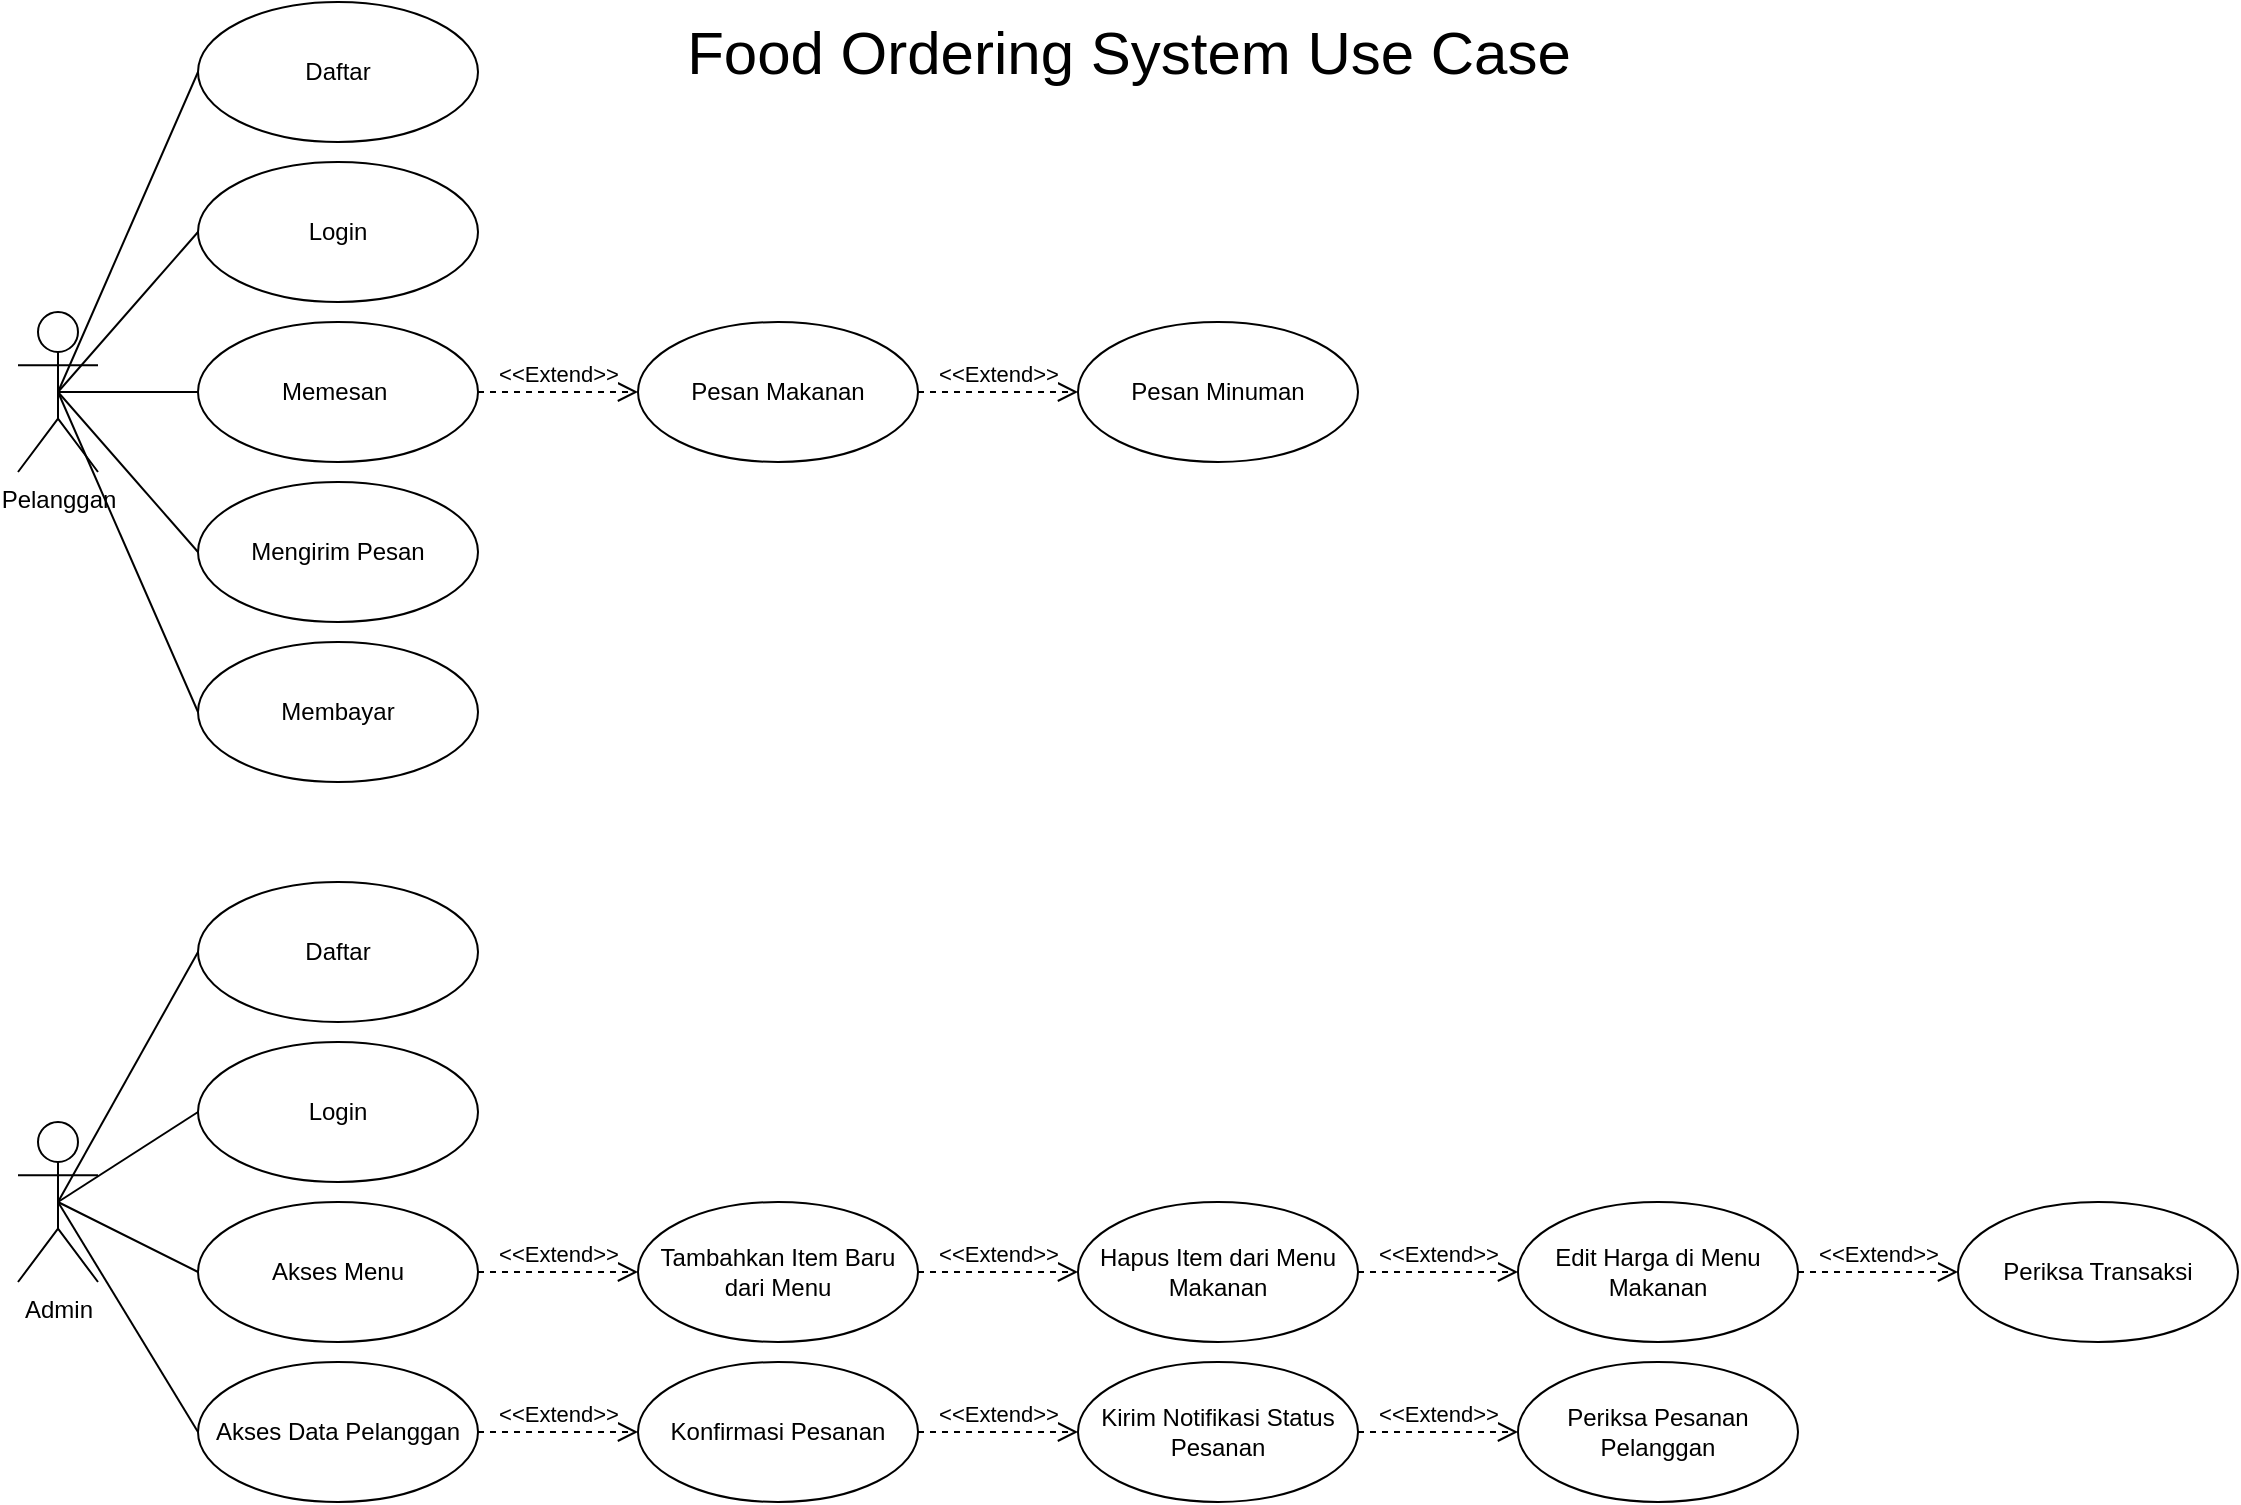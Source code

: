 <mxfile version="20.4.0" type="device"><diagram id="2dosV_XVVOFwTO-d4e_h" name="Page-1"><mxGraphModel dx="1929" dy="1022" grid="1" gridSize="10" guides="1" tooltips="1" connect="1" arrows="1" fold="1" page="1" pageScale="1" pageWidth="1169" pageHeight="827" math="0" shadow="0"><root><mxCell id="0"/><mxCell id="1" parent="0"/><mxCell id="s1u2W2MHz--OShbr5tpw-1" value="Admin" style="shape=umlActor;verticalLabelPosition=bottom;verticalAlign=top;html=1;" vertex="1" parent="1"><mxGeometry x="30" y="600" width="40" height="80" as="geometry"/></mxCell><mxCell id="s1u2W2MHz--OShbr5tpw-4" value="Pelanggan" style="shape=umlActor;verticalLabelPosition=bottom;verticalAlign=top;html=1;" vertex="1" parent="1"><mxGeometry x="30" y="195" width="40" height="80" as="geometry"/></mxCell><mxCell id="s1u2W2MHz--OShbr5tpw-5" value="Daftar" style="ellipse;whiteSpace=wrap;html=1;" vertex="1" parent="1"><mxGeometry x="120" y="40" width="140" height="70" as="geometry"/></mxCell><mxCell id="s1u2W2MHz--OShbr5tpw-6" value="Login" style="ellipse;whiteSpace=wrap;html=1;" vertex="1" parent="1"><mxGeometry x="120" y="120" width="140" height="70" as="geometry"/></mxCell><mxCell id="s1u2W2MHz--OShbr5tpw-7" value="Membayar" style="ellipse;whiteSpace=wrap;html=1;" vertex="1" parent="1"><mxGeometry x="120" y="360" width="140" height="70" as="geometry"/></mxCell><mxCell id="s1u2W2MHz--OShbr5tpw-8" value="Memesan&amp;nbsp;" style="ellipse;whiteSpace=wrap;html=1;" vertex="1" parent="1"><mxGeometry x="120" y="200" width="140" height="70" as="geometry"/></mxCell><mxCell id="s1u2W2MHz--OShbr5tpw-9" value="Mengirim Pesan" style="ellipse;whiteSpace=wrap;html=1;" vertex="1" parent="1"><mxGeometry x="120" y="280" width="140" height="70" as="geometry"/></mxCell><mxCell id="s1u2W2MHz--OShbr5tpw-10" value="Pesan Minuman" style="ellipse;whiteSpace=wrap;html=1;" vertex="1" parent="1"><mxGeometry x="560" y="200" width="140" height="70" as="geometry"/></mxCell><mxCell id="s1u2W2MHz--OShbr5tpw-11" value="Pesan Makanan" style="ellipse;whiteSpace=wrap;html=1;" vertex="1" parent="1"><mxGeometry x="340" y="200" width="140" height="70" as="geometry"/></mxCell><mxCell id="s1u2W2MHz--OShbr5tpw-13" value="" style="endArrow=none;html=1;rounded=0;exitX=0.5;exitY=0.5;exitDx=0;exitDy=0;exitPerimeter=0;entryX=0;entryY=0.5;entryDx=0;entryDy=0;" edge="1" parent="1" source="s1u2W2MHz--OShbr5tpw-4" target="s1u2W2MHz--OShbr5tpw-5"><mxGeometry width="50" height="50" relative="1" as="geometry"><mxPoint x="170" y="170" as="sourcePoint"/><mxPoint x="220" y="120" as="targetPoint"/></mxGeometry></mxCell><mxCell id="s1u2W2MHz--OShbr5tpw-14" value="" style="endArrow=none;html=1;rounded=0;exitX=0.5;exitY=0.5;exitDx=0;exitDy=0;exitPerimeter=0;entryX=0;entryY=0.5;entryDx=0;entryDy=0;" edge="1" parent="1" source="s1u2W2MHz--OShbr5tpw-4" target="s1u2W2MHz--OShbr5tpw-6"><mxGeometry width="50" height="50" relative="1" as="geometry"><mxPoint x="250" y="195" as="sourcePoint"/><mxPoint x="300" y="145" as="targetPoint"/></mxGeometry></mxCell><mxCell id="s1u2W2MHz--OShbr5tpw-15" value="" style="endArrow=none;html=1;rounded=0;exitX=0.5;exitY=0.5;exitDx=0;exitDy=0;exitPerimeter=0;entryX=0;entryY=0.5;entryDx=0;entryDy=0;" edge="1" parent="1" source="s1u2W2MHz--OShbr5tpw-4" target="s1u2W2MHz--OShbr5tpw-8"><mxGeometry width="50" height="50" relative="1" as="geometry"><mxPoint x="280" y="220" as="sourcePoint"/><mxPoint x="330" y="170" as="targetPoint"/></mxGeometry></mxCell><mxCell id="s1u2W2MHz--OShbr5tpw-16" value="" style="endArrow=none;html=1;rounded=0;exitX=0.5;exitY=0.5;exitDx=0;exitDy=0;exitPerimeter=0;entryX=0;entryY=0.5;entryDx=0;entryDy=0;" edge="1" parent="1" source="s1u2W2MHz--OShbr5tpw-4" target="s1u2W2MHz--OShbr5tpw-9"><mxGeometry width="50" height="50" relative="1" as="geometry"><mxPoint x="294" y="245" as="sourcePoint"/><mxPoint x="344" y="195" as="targetPoint"/></mxGeometry></mxCell><mxCell id="s1u2W2MHz--OShbr5tpw-17" value="" style="endArrow=none;html=1;rounded=0;exitX=0.5;exitY=0.5;exitDx=0;exitDy=0;exitPerimeter=0;entryX=0;entryY=0.5;entryDx=0;entryDy=0;" edge="1" parent="1" source="s1u2W2MHz--OShbr5tpw-4" target="s1u2W2MHz--OShbr5tpw-7"><mxGeometry width="50" height="50" relative="1" as="geometry"><mxPoint x="240" y="240" as="sourcePoint"/><mxPoint x="290" y="190" as="targetPoint"/></mxGeometry></mxCell><mxCell id="s1u2W2MHz--OShbr5tpw-18" value="&amp;lt;&amp;lt;Extend&amp;gt;&amp;gt;" style="html=1;verticalAlign=bottom;endArrow=open;dashed=1;endSize=8;rounded=0;exitX=1;exitY=0.5;exitDx=0;exitDy=0;entryX=0;entryY=0.5;entryDx=0;entryDy=0;" edge="1" parent="1" source="s1u2W2MHz--OShbr5tpw-8" target="s1u2W2MHz--OShbr5tpw-11"><mxGeometry relative="1" as="geometry"><mxPoint x="520" y="230" as="sourcePoint"/><mxPoint x="600" y="230.5" as="targetPoint"/></mxGeometry></mxCell><mxCell id="s1u2W2MHz--OShbr5tpw-19" value="&amp;lt;&amp;lt;Extend&amp;gt;&amp;gt;" style="html=1;verticalAlign=bottom;endArrow=open;dashed=1;endSize=8;rounded=0;entryX=0;entryY=0.5;entryDx=0;entryDy=0;exitX=1;exitY=0.5;exitDx=0;exitDy=0;" edge="1" parent="1" source="s1u2W2MHz--OShbr5tpw-11" target="s1u2W2MHz--OShbr5tpw-10"><mxGeometry relative="1" as="geometry"><mxPoint x="670" y="174.5" as="sourcePoint"/><mxPoint x="750" y="175" as="targetPoint"/></mxGeometry></mxCell><mxCell id="s1u2W2MHz--OShbr5tpw-20" value="Daftar" style="ellipse;whiteSpace=wrap;html=1;" vertex="1" parent="1"><mxGeometry x="120" y="480" width="140" height="70" as="geometry"/></mxCell><mxCell id="s1u2W2MHz--OShbr5tpw-21" value="Login" style="ellipse;whiteSpace=wrap;html=1;" vertex="1" parent="1"><mxGeometry x="120" y="560" width="140" height="70" as="geometry"/></mxCell><mxCell id="s1u2W2MHz--OShbr5tpw-22" value="Akses Menu" style="ellipse;whiteSpace=wrap;html=1;" vertex="1" parent="1"><mxGeometry x="120" y="640" width="140" height="70" as="geometry"/></mxCell><mxCell id="s1u2W2MHz--OShbr5tpw-23" value="Akses Data Pelanggan" style="ellipse;whiteSpace=wrap;html=1;" vertex="1" parent="1"><mxGeometry x="120" y="720" width="140" height="70" as="geometry"/></mxCell><mxCell id="s1u2W2MHz--OShbr5tpw-25" value="Tambahkan Item Baru dari Menu" style="ellipse;whiteSpace=wrap;html=1;" vertex="1" parent="1"><mxGeometry x="340" y="640" width="140" height="70" as="geometry"/></mxCell><mxCell id="s1u2W2MHz--OShbr5tpw-26" value="Edit Harga di Menu Makanan" style="ellipse;whiteSpace=wrap;html=1;" vertex="1" parent="1"><mxGeometry x="780" y="640" width="140" height="70" as="geometry"/></mxCell><mxCell id="s1u2W2MHz--OShbr5tpw-27" value="Hapus Item dari Menu Makanan" style="ellipse;whiteSpace=wrap;html=1;" vertex="1" parent="1"><mxGeometry x="560" y="640" width="140" height="70" as="geometry"/></mxCell><mxCell id="s1u2W2MHz--OShbr5tpw-28" value="Periksa Transaksi" style="ellipse;whiteSpace=wrap;html=1;" vertex="1" parent="1"><mxGeometry x="1000" y="640" width="140" height="70" as="geometry"/></mxCell><mxCell id="s1u2W2MHz--OShbr5tpw-29" value="Konfirmasi Pesanan" style="ellipse;whiteSpace=wrap;html=1;" vertex="1" parent="1"><mxGeometry x="340" y="720" width="140" height="70" as="geometry"/></mxCell><mxCell id="s1u2W2MHz--OShbr5tpw-30" value="Kirim Notifikasi Status Pesanan" style="ellipse;whiteSpace=wrap;html=1;" vertex="1" parent="1"><mxGeometry x="560" y="720" width="140" height="70" as="geometry"/></mxCell><mxCell id="s1u2W2MHz--OShbr5tpw-31" value="Periksa Pesanan Pelanggan" style="ellipse;whiteSpace=wrap;html=1;" vertex="1" parent="1"><mxGeometry x="780" y="720" width="140" height="70" as="geometry"/></mxCell><mxCell id="s1u2W2MHz--OShbr5tpw-32" value="" style="endArrow=none;html=1;rounded=0;exitX=0.5;exitY=0.5;exitDx=0;exitDy=0;exitPerimeter=0;entryX=0;entryY=0.5;entryDx=0;entryDy=0;" edge="1" parent="1" source="s1u2W2MHz--OShbr5tpw-1" target="s1u2W2MHz--OShbr5tpw-20"><mxGeometry width="50" height="50" relative="1" as="geometry"><mxPoint x="160" y="510" as="sourcePoint"/><mxPoint x="210" y="460" as="targetPoint"/></mxGeometry></mxCell><mxCell id="s1u2W2MHz--OShbr5tpw-33" value="" style="endArrow=none;html=1;rounded=0;exitX=0.5;exitY=0.5;exitDx=0;exitDy=0;exitPerimeter=0;entryX=0;entryY=0.5;entryDx=0;entryDy=0;" edge="1" parent="1" source="s1u2W2MHz--OShbr5tpw-1" target="s1u2W2MHz--OShbr5tpw-21"><mxGeometry width="50" height="50" relative="1" as="geometry"><mxPoint x="170" y="550" as="sourcePoint"/><mxPoint x="220" y="500" as="targetPoint"/></mxGeometry></mxCell><mxCell id="s1u2W2MHz--OShbr5tpw-34" value="" style="endArrow=none;html=1;rounded=0;exitX=0.5;exitY=0.5;exitDx=0;exitDy=0;exitPerimeter=0;entryX=0;entryY=0.5;entryDx=0;entryDy=0;" edge="1" parent="1" source="s1u2W2MHz--OShbr5tpw-1" target="s1u2W2MHz--OShbr5tpw-22"><mxGeometry width="50" height="50" relative="1" as="geometry"><mxPoint x="150" y="570" as="sourcePoint"/><mxPoint x="200" y="520" as="targetPoint"/></mxGeometry></mxCell><mxCell id="s1u2W2MHz--OShbr5tpw-35" value="" style="endArrow=none;html=1;rounded=0;exitX=0.5;exitY=0.5;exitDx=0;exitDy=0;exitPerimeter=0;entryX=0;entryY=0.5;entryDx=0;entryDy=0;" edge="1" parent="1" source="s1u2W2MHz--OShbr5tpw-1" target="s1u2W2MHz--OShbr5tpw-23"><mxGeometry width="50" height="50" relative="1" as="geometry"><mxPoint x="100" y="660" as="sourcePoint"/><mxPoint x="150" y="610" as="targetPoint"/></mxGeometry></mxCell><mxCell id="s1u2W2MHz--OShbr5tpw-36" value="&amp;lt;&amp;lt;Extend&amp;gt;&amp;gt;" style="html=1;verticalAlign=bottom;endArrow=open;dashed=1;endSize=8;rounded=0;exitX=1;exitY=0.5;exitDx=0;exitDy=0;entryX=0;entryY=0.5;entryDx=0;entryDy=0;" edge="1" parent="1" source="s1u2W2MHz--OShbr5tpw-22" target="s1u2W2MHz--OShbr5tpw-25"><mxGeometry relative="1" as="geometry"><mxPoint x="350" y="654.33" as="sourcePoint"/><mxPoint x="430" y="654.33" as="targetPoint"/></mxGeometry></mxCell><mxCell id="s1u2W2MHz--OShbr5tpw-37" value="&amp;lt;&amp;lt;Extend&amp;gt;&amp;gt;" style="html=1;verticalAlign=bottom;endArrow=open;dashed=1;endSize=8;rounded=0;exitX=1;exitY=0.5;exitDx=0;exitDy=0;entryX=0;entryY=0.5;entryDx=0;entryDy=0;" edge="1" parent="1" source="s1u2W2MHz--OShbr5tpw-25" target="s1u2W2MHz--OShbr5tpw-27"><mxGeometry relative="1" as="geometry"><mxPoint x="450" y="490" as="sourcePoint"/><mxPoint x="530" y="490" as="targetPoint"/></mxGeometry></mxCell><mxCell id="s1u2W2MHz--OShbr5tpw-38" value="&amp;lt;&amp;lt;Extend&amp;gt;&amp;gt;" style="html=1;verticalAlign=bottom;endArrow=open;dashed=1;endSize=8;rounded=0;exitX=1;exitY=0.5;exitDx=0;exitDy=0;entryX=0;entryY=0.5;entryDx=0;entryDy=0;" edge="1" parent="1" source="s1u2W2MHz--OShbr5tpw-27" target="s1u2W2MHz--OShbr5tpw-26"><mxGeometry relative="1" as="geometry"><mxPoint x="750" y="584" as="sourcePoint"/><mxPoint x="830" y="584" as="targetPoint"/></mxGeometry></mxCell><mxCell id="s1u2W2MHz--OShbr5tpw-39" value="&amp;lt;&amp;lt;Extend&amp;gt;&amp;gt;" style="html=1;verticalAlign=bottom;endArrow=open;dashed=1;endSize=8;rounded=0;exitX=1;exitY=0.5;exitDx=0;exitDy=0;entryX=0;entryY=0.5;entryDx=0;entryDy=0;" edge="1" parent="1" source="s1u2W2MHz--OShbr5tpw-26" target="s1u2W2MHz--OShbr5tpw-28"><mxGeometry relative="1" as="geometry"><mxPoint x="960" y="589.33" as="sourcePoint"/><mxPoint x="1040" y="589.33" as="targetPoint"/></mxGeometry></mxCell><mxCell id="s1u2W2MHz--OShbr5tpw-40" value="&amp;lt;&amp;lt;Extend&amp;gt;&amp;gt;" style="html=1;verticalAlign=bottom;endArrow=open;dashed=1;endSize=8;rounded=0;exitX=1;exitY=0.5;exitDx=0;exitDy=0;entryX=0;entryY=0.5;entryDx=0;entryDy=0;" edge="1" parent="1" source="s1u2W2MHz--OShbr5tpw-30" target="s1u2W2MHz--OShbr5tpw-31"><mxGeometry relative="1" as="geometry"><mxPoint x="780" y="774.33" as="sourcePoint"/><mxPoint x="860" y="774.33" as="targetPoint"/></mxGeometry></mxCell><mxCell id="s1u2W2MHz--OShbr5tpw-41" value="&amp;lt;&amp;lt;Extend&amp;gt;&amp;gt;" style="html=1;verticalAlign=bottom;endArrow=open;dashed=1;endSize=8;rounded=0;exitX=1;exitY=0.5;exitDx=0;exitDy=0;entryX=0;entryY=0.5;entryDx=0;entryDy=0;" edge="1" parent="1" source="s1u2W2MHz--OShbr5tpw-29" target="s1u2W2MHz--OShbr5tpw-30"><mxGeometry relative="1" as="geometry"><mxPoint x="560" y="784.33" as="sourcePoint"/><mxPoint x="640" y="784.33" as="targetPoint"/></mxGeometry></mxCell><mxCell id="s1u2W2MHz--OShbr5tpw-44" value="&amp;lt;&amp;lt;Extend&amp;gt;&amp;gt;" style="html=1;verticalAlign=bottom;endArrow=open;dashed=1;endSize=8;rounded=0;exitX=1;exitY=0.5;exitDx=0;exitDy=0;entryX=0;entryY=0.5;entryDx=0;entryDy=0;" edge="1" parent="1" source="s1u2W2MHz--OShbr5tpw-23" target="s1u2W2MHz--OShbr5tpw-29"><mxGeometry relative="1" as="geometry"><mxPoint x="280.0" y="754.44" as="sourcePoint"/><mxPoint x="360.0" y="754.44" as="targetPoint"/></mxGeometry></mxCell><mxCell id="s1u2W2MHz--OShbr5tpw-45" value="&lt;font style=&quot;font-size: 30px;&quot;&gt;Food Ordering System Use Case&lt;/font&gt;" style="text;html=1;align=center;verticalAlign=middle;resizable=0;points=[];autosize=1;strokeColor=none;fillColor=none;" vertex="1" parent="1"><mxGeometry x="350" y="40" width="470" height="50" as="geometry"/></mxCell></root></mxGraphModel></diagram></mxfile>